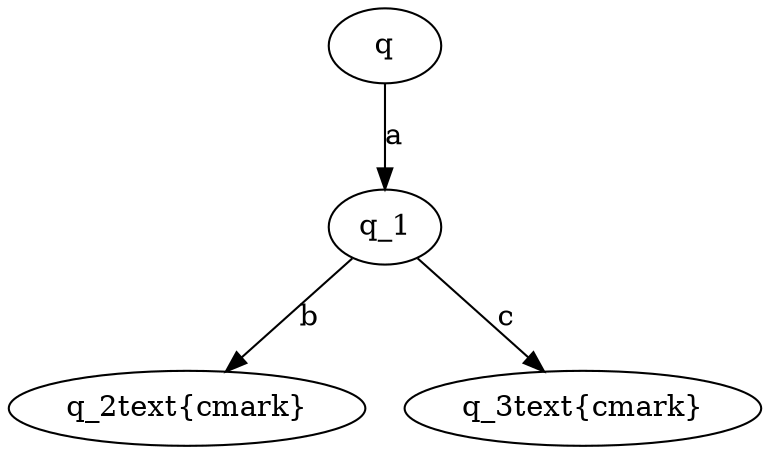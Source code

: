 digraph LTSQ {
    q -> q_1 [label="a"];
    q_1 -> q_2 [label="b"];
    q_1 -> q_3 [label="c"];
    q_2 [label="q_2\text{\cmark}"]
    q_3 [label="q_3\text{\cmark}"]
}